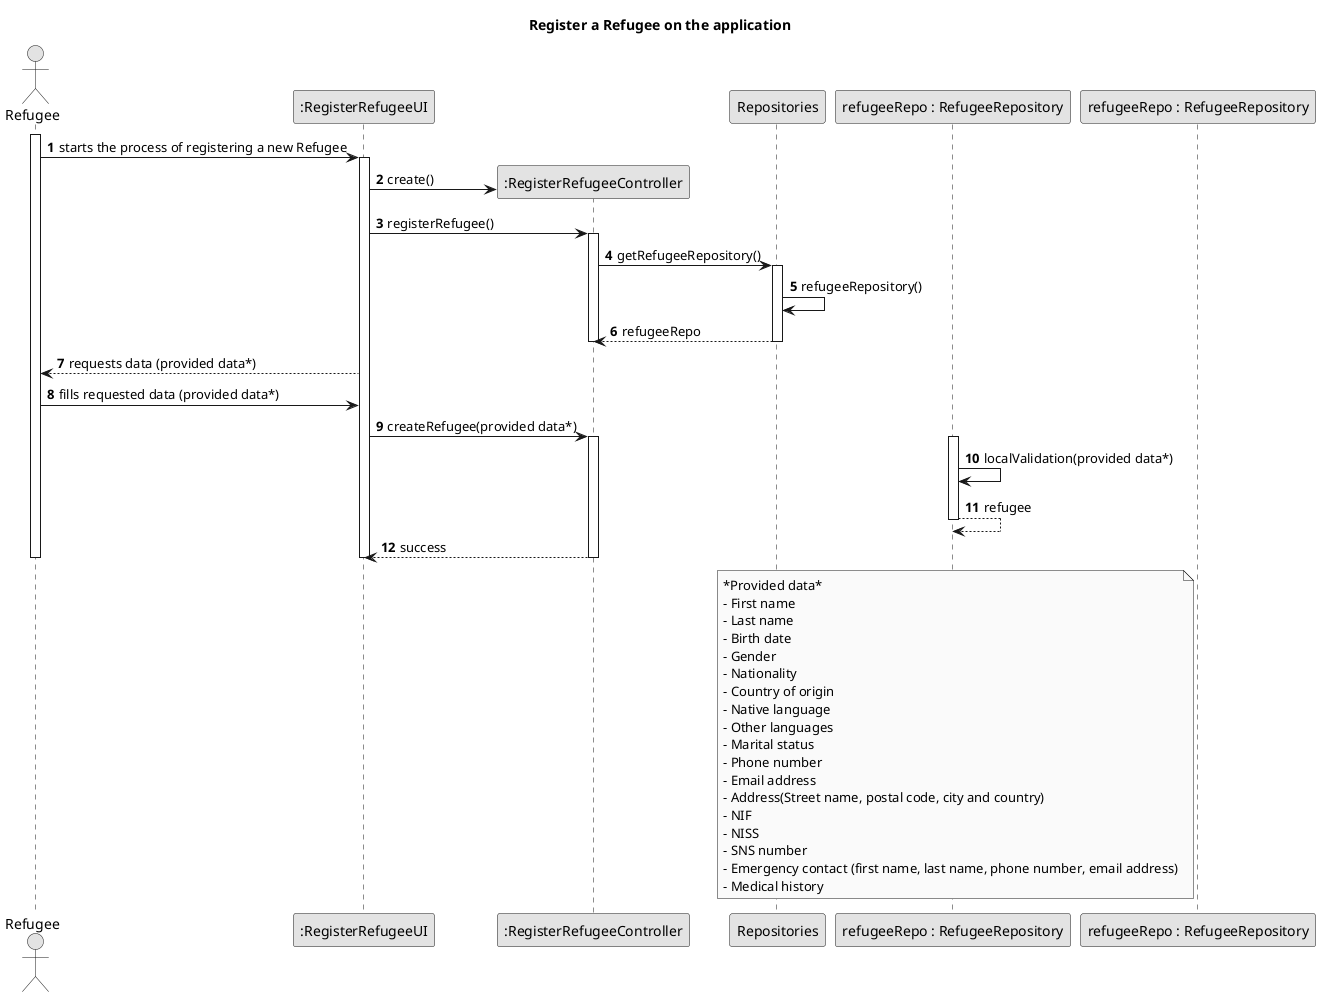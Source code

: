 @startuml
skinparam monochrome true
skinparam packageStyle rectangle
skinparam shadowing false

title Register a Refugee on the application

autonumber

actor Refugee
participant ":RegisterRefugeeUI" as ui
participant ":RegisterRefugeeController" as ctrl
participant Repositories
participant "refugeeRepo : RefugeeRepository" as refugeeRepo

activate Refugee

    Refugee -> ui : starts the process of registering a new Refugee
    activate ui
        ui -> ctrl** : create()
        ui -> ctrl : registerRefugee()
        activate ctrl
            ctrl -> Repositories : getRefugeeRepository()
            activate Repositories
                Repositories -> Repositories : refugeeRepository()
                Repositories-->ctrl : refugeeRepo
            deactivate Repositories
        deactivate ctrl
            ui --> Refugee : requests data (provided data*)
            Refugee -> ui : fills requested data (provided data*)
            ui -> ctrl : createRefugee(provided data*)
        activate ctrl
        activate refugeeRepo
                refugeeRepo -> refugeeRepo : localValidation(provided data*)
                refugeeRepo --> refugeeRepo : refugee
        deactivate refugeeRepo
            ctrl --> ui : success
        deactivate ctrl
    deactivate ui
deactivate Refugee

note left of "refugeeRepo : RefugeeRepository"
    *Provided data*
    - First name
    - Last name
    - Birth date
    - Gender
    - Nationality
    - Country of origin
    - Native language
    - Other languages
    - Marital status
    - Phone number
    - Email address
    - Address(Street name, postal code, city and country)
    - NIF
    - NISS
    - SNS number
    - Emergency contact (first name, last name, phone number, email address)
    - Medical history
end note

@enduml